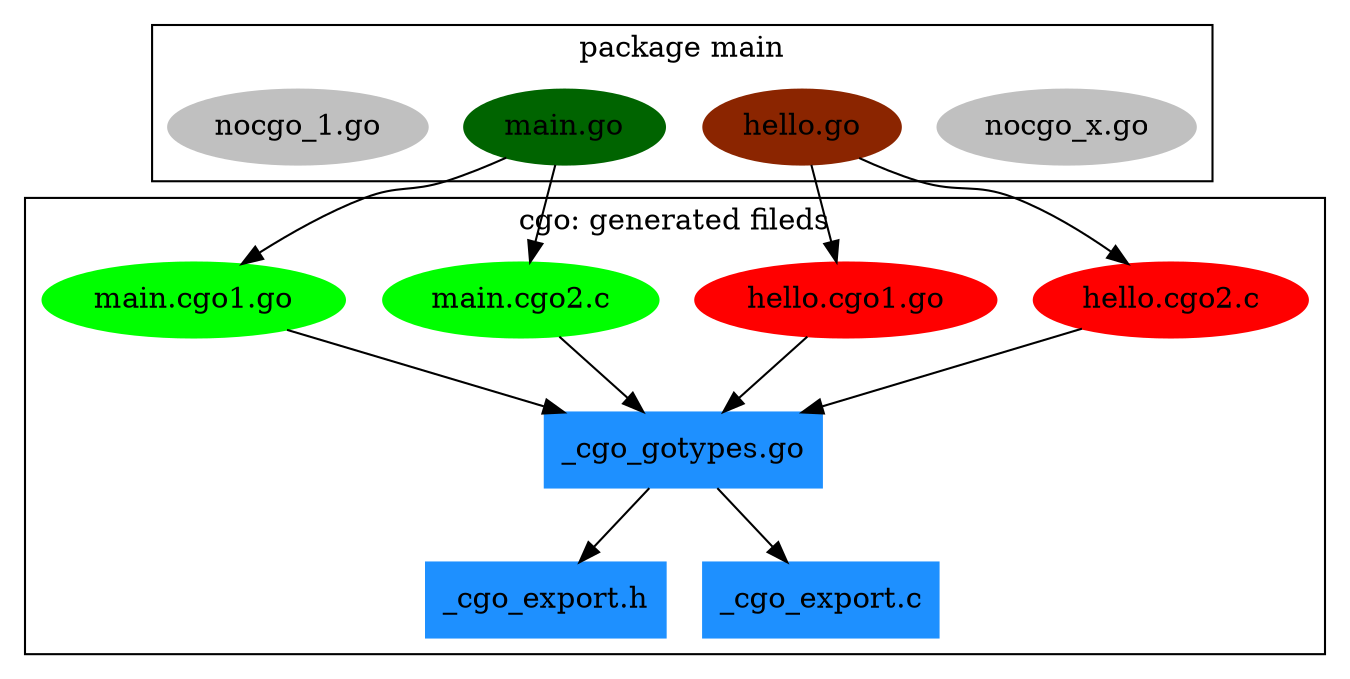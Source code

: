 // Copyright 2018 <chaishushan{AT}gmail.com>. All rights reserved.
// Use of this source code is governed by a BSD-style
// license that can be found in the LICENSE file.

digraph G {
	subgraph cluster_cgo_package_main {
		label = "package main";

		nocgo_x[label="nocgo_x.go", style=filled, color=gray];
		hello_go[label="hello.go", style=filled, color=orangered4];
		main_go[label="main.go", style=filled, color=darkgreen];
		nocgo_1[label="nocgo_1.go", style=filled, color=gray];
	}

	subgraph cluster_cgo_generated_files {
		label = "cgo: generated fileds";

		main_cgo2_c[label="main.cgo2.c", style=filled, color=green];
		main_cgo1_go[label="main.cgo1.go", style=filled, color=green];

		hello_cgo2_c[label="hello.cgo2.c", style=filled, color=red];
		hello_cgo1_go[label="hello.cgo1.go", style=filled, color=red];

		_cgo_gotypes_go[label="_cgo_gotypes.go", shape=box, style=filled, color=dodgerblue];
		_cgo_export_h[label="_cgo_export.h", shape=box, style=filled, color=dodgerblue];
		_cgo_export_c[label="_cgo_export.c", shape=box, style=filled, color=dodgerblue];

		main_go -> main_cgo1_go -> _cgo_gotypes_go;
		main_go -> main_cgo2_c -> _cgo_gotypes_go;

		hello_go -> hello_cgo1_go -> _cgo_gotypes_go;
		hello_go -> hello_cgo2_c -> _cgo_gotypes_go;

		_cgo_gotypes_go -> _cgo_export_h;
		_cgo_gotypes_go -> _cgo_export_c;
	}
}
